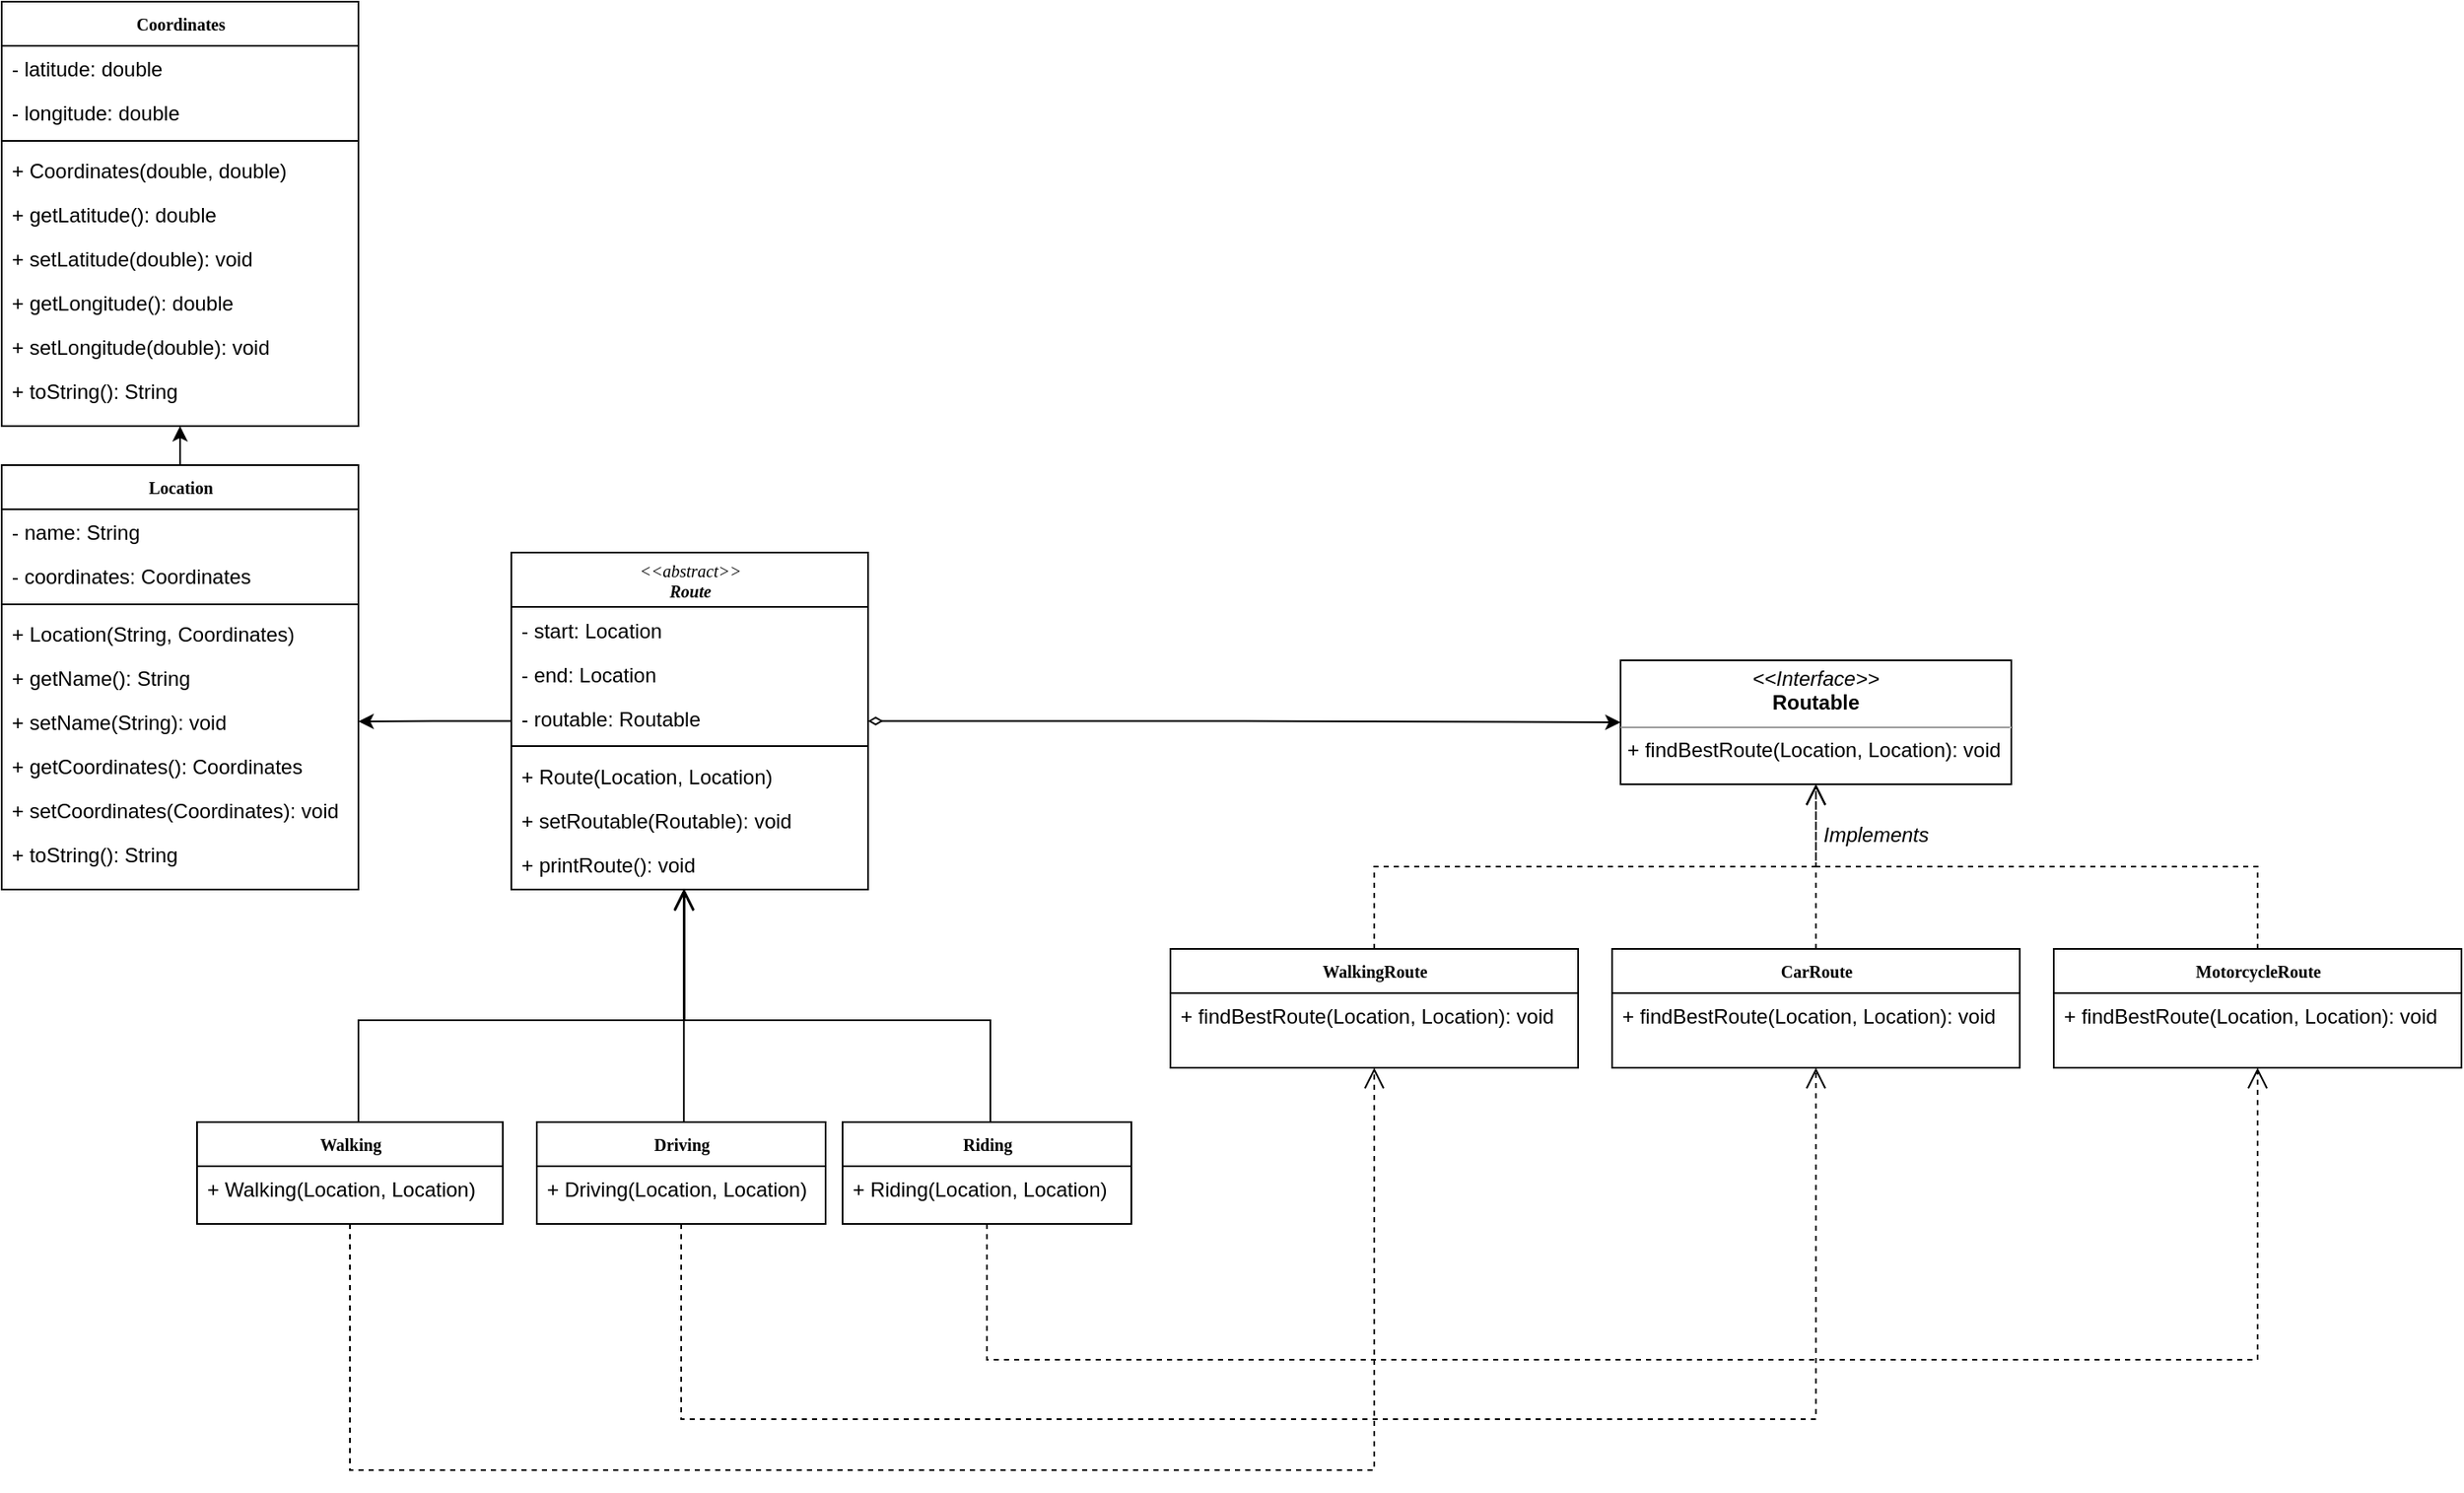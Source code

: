 <mxfile version="23.1.7" type="google">
  <diagram name="Page-1" id="c4acf3e9-155e-7222-9cf6-157b1a14988f">
    <mxGraphModel grid="1" page="1" gridSize="10" guides="1" tooltips="1" connect="1" arrows="1" fold="1" pageScale="1" pageWidth="850" pageHeight="1100" background="none" math="0" shadow="0">
      <root>
        <mxCell id="0" />
        <mxCell id="1" parent="0" />
        <mxCell id="17acba5748e5396b-20" value="&lt;b&gt;WalkingRoute&lt;/b&gt;" style="swimlane;html=1;fontStyle=0;childLayout=stackLayout;horizontal=1;startSize=26;fillColor=none;horizontalStack=0;resizeParent=1;resizeLast=0;collapsible=1;marginBottom=0;swimlaneFillColor=#ffffff;rounded=0;shadow=0;comic=0;labelBackgroundColor=none;strokeWidth=1;fontFamily=Verdana;fontSize=10;align=center;" vertex="1" parent="1">
          <mxGeometry x="838" y="628" width="240" height="70" as="geometry" />
        </mxCell>
        <mxCell id="17acba5748e5396b-21" value="+ findBestRoute(Location, Location): void" style="text;html=1;strokeColor=none;fillColor=none;align=left;verticalAlign=top;spacingLeft=4;spacingRight=4;whiteSpace=wrap;overflow=hidden;rotatable=0;points=[[0,0.5],[1,0.5]];portConstraint=eastwest;" vertex="1" parent="17acba5748e5396b-20">
          <mxGeometry y="26" width="240" height="26" as="geometry" />
        </mxCell>
        <mxCell id="5d2195bd80daf111-21" style="edgeStyle=orthogonalEdgeStyle;rounded=0;html=1;labelBackgroundColor=none;startFill=0;endArrow=open;endFill=0;endSize=10;fontFamily=Verdana;fontSize=10;dashed=1;exitX=0.5;exitY=0;exitDx=0;exitDy=0;entryX=0.5;entryY=1;entryDx=0;entryDy=0;" edge="1" parent="1" source="17acba5748e5396b-20" target="5d2195bd80daf111-18">
          <mxGeometry relative="1" as="geometry">
            <mxPoint x="1118" y="511" as="sourcePoint" />
            <mxPoint x="798" y="498" as="targetPoint" />
          </mxGeometry>
        </mxCell>
        <mxCell id="5d2195bd80daf111-18" value="&lt;p style=&quot;margin:0px;margin-top:4px;text-align:center;&quot;&gt;&lt;i&gt;&amp;lt;&amp;lt;Interface&amp;gt;&amp;gt;&lt;/i&gt;&lt;br&gt;&lt;b&gt;Routable&lt;/b&gt;&lt;/p&gt;&lt;hr size=&quot;1&quot;&gt;&lt;p style=&quot;margin:0px;margin-left:4px;&quot;&gt;&lt;/p&gt;&lt;p style=&quot;margin:0px;margin-left:4px;&quot;&gt;+ findBestRoute(Location, Location): void&lt;br&gt;&lt;/p&gt;" style="verticalAlign=top;align=left;overflow=fill;fontSize=12;fontFamily=Helvetica;html=1;rounded=0;shadow=0;comic=0;labelBackgroundColor=none;strokeWidth=1" vertex="1" parent="1">
          <mxGeometry x="1103" y="458" width="230" height="73" as="geometry" />
        </mxCell>
        <mxCell id="5d2195bd80daf111-27" style="edgeStyle=orthogonalEdgeStyle;rounded=0;html=1;exitX=0.5;exitY=1;dashed=1;labelBackgroundColor=none;startFill=0;endArrow=open;endFill=0;endSize=10;fontFamily=Verdana;fontSize=10;exitDx=0;exitDy=0;entryX=0.5;entryY=1;entryDx=0;entryDy=0;" edge="1" parent="1" source="OvGkSJPxNRnbGfp4t1jK-77" target="OvGkSJPxNRnbGfp4t1jK-16">
          <mxGeometry relative="1" as="geometry">
            <Array as="points">
              <mxPoint x="730" y="870" />
              <mxPoint x="1478" y="870" />
            </Array>
            <mxPoint x="1040" y="820" as="sourcePoint" />
            <mxPoint x="1170.0" y="885.0" as="targetPoint" />
          </mxGeometry>
        </mxCell>
        <mxCell id="OvGkSJPxNRnbGfp4t1jK-14" value="&lt;b&gt;CarRoute&lt;/b&gt;" style="swimlane;html=1;fontStyle=0;childLayout=stackLayout;horizontal=1;startSize=26;fillColor=none;horizontalStack=0;resizeParent=1;resizeLast=0;collapsible=1;marginBottom=0;swimlaneFillColor=#ffffff;rounded=0;shadow=0;comic=0;labelBackgroundColor=none;strokeWidth=1;fontFamily=Verdana;fontSize=10;align=center;" vertex="1" parent="1">
          <mxGeometry x="1098" y="628" width="240" height="70" as="geometry" />
        </mxCell>
        <mxCell id="OvGkSJPxNRnbGfp4t1jK-15" value="+ findBestRoute(Location, Location): void" style="text;html=1;strokeColor=none;fillColor=none;align=left;verticalAlign=top;spacingLeft=4;spacingRight=4;whiteSpace=wrap;overflow=hidden;rotatable=0;points=[[0,0.5],[1,0.5]];portConstraint=eastwest;" vertex="1" parent="OvGkSJPxNRnbGfp4t1jK-14">
          <mxGeometry y="26" width="240" height="26" as="geometry" />
        </mxCell>
        <mxCell id="OvGkSJPxNRnbGfp4t1jK-16" value="&lt;b&gt;MotorcycleRoute&lt;/b&gt;" style="swimlane;html=1;fontStyle=0;childLayout=stackLayout;horizontal=1;startSize=26;fillColor=none;horizontalStack=0;resizeParent=1;resizeLast=0;collapsible=1;marginBottom=0;swimlaneFillColor=#ffffff;rounded=0;shadow=0;comic=0;labelBackgroundColor=none;strokeWidth=1;fontFamily=Verdana;fontSize=10;align=center;" vertex="1" parent="1">
          <mxGeometry x="1358" y="628" width="240" height="70" as="geometry" />
        </mxCell>
        <mxCell id="OvGkSJPxNRnbGfp4t1jK-17" value="+ findBestRoute(Location, Location): void" style="text;html=1;strokeColor=none;fillColor=none;align=left;verticalAlign=top;spacingLeft=4;spacingRight=4;whiteSpace=wrap;overflow=hidden;rotatable=0;points=[[0,0.5],[1,0.5]];portConstraint=eastwest;" vertex="1" parent="OvGkSJPxNRnbGfp4t1jK-16">
          <mxGeometry y="26" width="240" height="26" as="geometry" />
        </mxCell>
        <mxCell id="OvGkSJPxNRnbGfp4t1jK-19" style="edgeStyle=orthogonalEdgeStyle;rounded=0;html=1;labelBackgroundColor=none;startFill=0;endArrow=open;endFill=0;endSize=10;fontFamily=Verdana;fontSize=10;dashed=1;exitX=0.5;exitY=0;exitDx=0;exitDy=0;entryX=0.5;entryY=1;entryDx=0;entryDy=0;" edge="1" parent="1" source="OvGkSJPxNRnbGfp4t1jK-14" target="5d2195bd80daf111-18">
          <mxGeometry relative="1" as="geometry">
            <mxPoint x="1008" y="446" as="sourcePoint" />
            <mxPoint x="1008" y="543" as="targetPoint" />
          </mxGeometry>
        </mxCell>
        <mxCell id="OvGkSJPxNRnbGfp4t1jK-20" style="edgeStyle=orthogonalEdgeStyle;rounded=0;html=1;labelBackgroundColor=none;startFill=0;endArrow=open;endFill=0;endSize=10;fontFamily=Verdana;fontSize=10;dashed=1;exitX=0.5;exitY=0;exitDx=0;exitDy=0;entryX=0.5;entryY=1;entryDx=0;entryDy=0;" edge="1" parent="1" source="OvGkSJPxNRnbGfp4t1jK-16" target="5d2195bd80daf111-18">
          <mxGeometry relative="1" as="geometry">
            <mxPoint x="1418" y="468" as="sourcePoint" />
            <mxPoint x="1678" y="565" as="targetPoint" />
          </mxGeometry>
        </mxCell>
        <mxCell id="OvGkSJPxNRnbGfp4t1jK-22" value="&lt;i&gt;Implements&lt;/i&gt;" style="text;html=1;align=center;verticalAlign=middle;resizable=0;points=[];autosize=1;strokeColor=none;fillColor=none;" vertex="1" parent="1">
          <mxGeometry x="1208" y="546" width="90" height="30" as="geometry" />
        </mxCell>
        <mxCell id="OvGkSJPxNRnbGfp4t1jK-24" value="&lt;b&gt;Coordinates&lt;/b&gt;" style="swimlane;html=1;fontStyle=0;childLayout=stackLayout;horizontal=1;startSize=26;fillColor=none;horizontalStack=0;resizeParent=1;resizeLast=0;collapsible=1;marginBottom=0;swimlaneFillColor=#ffffff;rounded=0;shadow=0;comic=0;labelBackgroundColor=none;strokeWidth=1;fontFamily=Verdana;fontSize=10;align=center;" vertex="1" parent="1">
          <mxGeometry x="150" y="70" width="210" height="250" as="geometry">
            <mxRectangle x="80" y="100" width="110" height="30" as="alternateBounds" />
          </mxGeometry>
        </mxCell>
        <mxCell id="OvGkSJPxNRnbGfp4t1jK-25" value="- latitude: double" style="text;html=1;strokeColor=none;fillColor=none;align=left;verticalAlign=top;spacingLeft=4;spacingRight=4;whiteSpace=wrap;overflow=hidden;rotatable=0;points=[[0,0.5],[1,0.5]];portConstraint=eastwest;" vertex="1" parent="OvGkSJPxNRnbGfp4t1jK-24">
          <mxGeometry y="26" width="210" height="26" as="geometry" />
        </mxCell>
        <mxCell id="OvGkSJPxNRnbGfp4t1jK-26" value="- longitude: double" style="text;html=1;strokeColor=none;fillColor=none;align=left;verticalAlign=top;spacingLeft=4;spacingRight=4;whiteSpace=wrap;overflow=hidden;rotatable=0;points=[[0,0.5],[1,0.5]];portConstraint=eastwest;" vertex="1" parent="OvGkSJPxNRnbGfp4t1jK-24">
          <mxGeometry y="52" width="210" height="26" as="geometry" />
        </mxCell>
        <mxCell id="OvGkSJPxNRnbGfp4t1jK-30" value="" style="line;strokeWidth=1;fillColor=none;align=left;verticalAlign=middle;spacingTop=-1;spacingLeft=3;spacingRight=3;rotatable=0;labelPosition=right;points=[];portConstraint=eastwest;strokeColor=inherit;" vertex="1" parent="OvGkSJPxNRnbGfp4t1jK-24">
          <mxGeometry y="78" width="210" height="8" as="geometry" />
        </mxCell>
        <mxCell id="OvGkSJPxNRnbGfp4t1jK-29" value="+ Coordinates(double, double)" style="text;html=1;strokeColor=none;fillColor=none;align=left;verticalAlign=top;spacingLeft=4;spacingRight=4;whiteSpace=wrap;overflow=hidden;rotatable=0;points=[[0,0.5],[1,0.5]];portConstraint=eastwest;" vertex="1" parent="OvGkSJPxNRnbGfp4t1jK-24">
          <mxGeometry y="86" width="210" height="26" as="geometry" />
        </mxCell>
        <mxCell id="OvGkSJPxNRnbGfp4t1jK-31" value="+ getLatitude(): double" style="text;html=1;strokeColor=none;fillColor=none;align=left;verticalAlign=top;spacingLeft=4;spacingRight=4;whiteSpace=wrap;overflow=hidden;rotatable=0;points=[[0,0.5],[1,0.5]];portConstraint=eastwest;" vertex="1" parent="OvGkSJPxNRnbGfp4t1jK-24">
          <mxGeometry y="112" width="210" height="26" as="geometry" />
        </mxCell>
        <mxCell id="OvGkSJPxNRnbGfp4t1jK-32" value="+ setLatitude(double): void" style="text;html=1;strokeColor=none;fillColor=none;align=left;verticalAlign=top;spacingLeft=4;spacingRight=4;whiteSpace=wrap;overflow=hidden;rotatable=0;points=[[0,0.5],[1,0.5]];portConstraint=eastwest;" vertex="1" parent="OvGkSJPxNRnbGfp4t1jK-24">
          <mxGeometry y="138" width="210" height="26" as="geometry" />
        </mxCell>
        <mxCell id="OvGkSJPxNRnbGfp4t1jK-33" value="+ getLongitude(): double" style="text;html=1;strokeColor=none;fillColor=none;align=left;verticalAlign=top;spacingLeft=4;spacingRight=4;whiteSpace=wrap;overflow=hidden;rotatable=0;points=[[0,0.5],[1,0.5]];portConstraint=eastwest;" vertex="1" parent="OvGkSJPxNRnbGfp4t1jK-24">
          <mxGeometry y="164" width="210" height="26" as="geometry" />
        </mxCell>
        <mxCell id="OvGkSJPxNRnbGfp4t1jK-34" value="+ setLongitude(double): void" style="text;html=1;strokeColor=none;fillColor=none;align=left;verticalAlign=top;spacingLeft=4;spacingRight=4;whiteSpace=wrap;overflow=hidden;rotatable=0;points=[[0,0.5],[1,0.5]];portConstraint=eastwest;" vertex="1" parent="OvGkSJPxNRnbGfp4t1jK-24">
          <mxGeometry y="190" width="210" height="26" as="geometry" />
        </mxCell>
        <mxCell id="OvGkSJPxNRnbGfp4t1jK-35" value="+ toString(): String" style="text;html=1;strokeColor=none;fillColor=none;align=left;verticalAlign=top;spacingLeft=4;spacingRight=4;whiteSpace=wrap;overflow=hidden;rotatable=0;points=[[0,0.5],[1,0.5]];portConstraint=eastwest;" vertex="1" parent="OvGkSJPxNRnbGfp4t1jK-24">
          <mxGeometry y="216" width="210" height="26" as="geometry" />
        </mxCell>
        <mxCell id="OvGkSJPxNRnbGfp4t1jK-57" style="edgeStyle=orthogonalEdgeStyle;rounded=0;orthogonalLoop=1;jettySize=auto;html=1;entryX=0;entryY=0.5;entryDx=0;entryDy=0;startArrow=diamondThin;startFill=0;" edge="1" parent="1" source="OvGkSJPxNRnbGfp4t1jK-37" target="5d2195bd80daf111-18">
          <mxGeometry relative="1" as="geometry" />
        </mxCell>
        <mxCell id="OvGkSJPxNRnbGfp4t1jK-62" style="edgeStyle=orthogonalEdgeStyle;rounded=0;orthogonalLoop=1;jettySize=auto;html=1;entryX=1;entryY=0.5;entryDx=0;entryDy=0;" edge="1" parent="1" source="OvGkSJPxNRnbGfp4t1jK-37" target="OvGkSJPxNRnbGfp4t1jK-53">
          <mxGeometry relative="1" as="geometry" />
        </mxCell>
        <mxCell id="OvGkSJPxNRnbGfp4t1jK-37" value="&lt;i&gt;&amp;lt;&amp;lt;abstract&amp;gt;&amp;gt;&lt;br&gt;&lt;b&gt;Route&lt;/b&gt;&lt;br&gt;&lt;/i&gt;" style="swimlane;html=1;fontStyle=0;childLayout=stackLayout;horizontal=1;startSize=32;fillColor=none;horizontalStack=0;resizeParent=1;resizeLast=0;collapsible=1;marginBottom=0;swimlaneFillColor=#ffffff;rounded=0;shadow=0;comic=0;labelBackgroundColor=none;strokeWidth=1;fontFamily=Verdana;fontSize=10;align=center;" vertex="1" parent="1">
          <mxGeometry x="450" y="394.5" width="210" height="198.5" as="geometry">
            <mxRectangle x="80" y="100" width="110" height="30" as="alternateBounds" />
          </mxGeometry>
        </mxCell>
        <mxCell id="OvGkSJPxNRnbGfp4t1jK-38" value="- start: Location" style="text;html=1;strokeColor=none;fillColor=none;align=left;verticalAlign=top;spacingLeft=4;spacingRight=4;whiteSpace=wrap;overflow=hidden;rotatable=0;points=[[0,0.5],[1,0.5]];portConstraint=eastwest;" vertex="1" parent="OvGkSJPxNRnbGfp4t1jK-37">
          <mxGeometry y="32" width="210" height="26" as="geometry" />
        </mxCell>
        <mxCell id="OvGkSJPxNRnbGfp4t1jK-39" value="- end: Location" style="text;html=1;strokeColor=none;fillColor=none;align=left;verticalAlign=top;spacingLeft=4;spacingRight=4;whiteSpace=wrap;overflow=hidden;rotatable=0;points=[[0,0.5],[1,0.5]];portConstraint=eastwest;" vertex="1" parent="OvGkSJPxNRnbGfp4t1jK-37">
          <mxGeometry y="58" width="210" height="26" as="geometry" />
        </mxCell>
        <mxCell id="OvGkSJPxNRnbGfp4t1jK-41" value="- routable: Routable" style="text;html=1;strokeColor=none;fillColor=none;align=left;verticalAlign=top;spacingLeft=4;spacingRight=4;whiteSpace=wrap;overflow=hidden;rotatable=0;points=[[0,0.5],[1,0.5]];portConstraint=eastwest;" vertex="1" parent="OvGkSJPxNRnbGfp4t1jK-37">
          <mxGeometry y="84" width="210" height="26" as="geometry" />
        </mxCell>
        <mxCell id="OvGkSJPxNRnbGfp4t1jK-40" value="" style="line;strokeWidth=1;fillColor=none;align=left;verticalAlign=middle;spacingTop=-1;spacingLeft=3;spacingRight=3;rotatable=0;labelPosition=right;points=[];portConstraint=eastwest;strokeColor=inherit;" vertex="1" parent="OvGkSJPxNRnbGfp4t1jK-37">
          <mxGeometry y="110" width="210" height="8" as="geometry" />
        </mxCell>
        <mxCell id="OvGkSJPxNRnbGfp4t1jK-42" value="+ Route(Location, Location)" style="text;html=1;strokeColor=none;fillColor=none;align=left;verticalAlign=top;spacingLeft=4;spacingRight=4;whiteSpace=wrap;overflow=hidden;rotatable=0;points=[[0,0.5],[1,0.5]];portConstraint=eastwest;" vertex="1" parent="OvGkSJPxNRnbGfp4t1jK-37">
          <mxGeometry y="118" width="210" height="26" as="geometry" />
        </mxCell>
        <mxCell id="OvGkSJPxNRnbGfp4t1jK-43" value="+ setRoutable(Routable): void" style="text;html=1;strokeColor=none;fillColor=none;align=left;verticalAlign=top;spacingLeft=4;spacingRight=4;whiteSpace=wrap;overflow=hidden;rotatable=0;points=[[0,0.5],[1,0.5]];portConstraint=eastwest;" vertex="1" parent="OvGkSJPxNRnbGfp4t1jK-37">
          <mxGeometry y="144" width="210" height="26" as="geometry" />
        </mxCell>
        <mxCell id="OvGkSJPxNRnbGfp4t1jK-44" value="+ printRoute(): void" style="text;html=1;strokeColor=none;fillColor=none;align=left;verticalAlign=top;spacingLeft=4;spacingRight=4;whiteSpace=wrap;overflow=hidden;rotatable=0;points=[[0,0.5],[1,0.5]];portConstraint=eastwest;" vertex="1" parent="OvGkSJPxNRnbGfp4t1jK-37">
          <mxGeometry y="170" width="210" height="26" as="geometry" />
        </mxCell>
        <mxCell id="OvGkSJPxNRnbGfp4t1jK-60" style="edgeStyle=orthogonalEdgeStyle;rounded=0;orthogonalLoop=1;jettySize=auto;html=1;exitX=0.5;exitY=0;exitDx=0;exitDy=0;entryX=0.5;entryY=1;entryDx=0;entryDy=0;" edge="1" parent="1" source="OvGkSJPxNRnbGfp4t1jK-47" target="OvGkSJPxNRnbGfp4t1jK-24">
          <mxGeometry relative="1" as="geometry" />
        </mxCell>
        <mxCell id="OvGkSJPxNRnbGfp4t1jK-47" value="&lt;b&gt;Location&lt;/b&gt;" style="swimlane;html=1;fontStyle=0;childLayout=stackLayout;horizontal=1;startSize=26;fillColor=none;horizontalStack=0;resizeParent=1;resizeLast=0;collapsible=1;marginBottom=0;swimlaneFillColor=#ffffff;rounded=0;shadow=0;comic=0;labelBackgroundColor=none;strokeWidth=1;fontFamily=Verdana;fontSize=10;align=center;" vertex="1" parent="1">
          <mxGeometry x="150" y="343" width="210" height="250" as="geometry">
            <mxRectangle x="80" y="100" width="110" height="30" as="alternateBounds" />
          </mxGeometry>
        </mxCell>
        <mxCell id="OvGkSJPxNRnbGfp4t1jK-48" value="- name: String" style="text;html=1;strokeColor=none;fillColor=none;align=left;verticalAlign=top;spacingLeft=4;spacingRight=4;whiteSpace=wrap;overflow=hidden;rotatable=0;points=[[0,0.5],[1,0.5]];portConstraint=eastwest;" vertex="1" parent="OvGkSJPxNRnbGfp4t1jK-47">
          <mxGeometry y="26" width="210" height="26" as="geometry" />
        </mxCell>
        <mxCell id="OvGkSJPxNRnbGfp4t1jK-49" value="- coordinates: Coordinates" style="text;html=1;strokeColor=none;fillColor=none;align=left;verticalAlign=top;spacingLeft=4;spacingRight=4;whiteSpace=wrap;overflow=hidden;rotatable=0;points=[[0,0.5],[1,0.5]];portConstraint=eastwest;" vertex="1" parent="OvGkSJPxNRnbGfp4t1jK-47">
          <mxGeometry y="52" width="210" height="26" as="geometry" />
        </mxCell>
        <mxCell id="OvGkSJPxNRnbGfp4t1jK-50" value="" style="line;strokeWidth=1;fillColor=none;align=left;verticalAlign=middle;spacingTop=-1;spacingLeft=3;spacingRight=3;rotatable=0;labelPosition=right;points=[];portConstraint=eastwest;strokeColor=inherit;" vertex="1" parent="OvGkSJPxNRnbGfp4t1jK-47">
          <mxGeometry y="78" width="210" height="8" as="geometry" />
        </mxCell>
        <mxCell id="OvGkSJPxNRnbGfp4t1jK-51" value="+ Location(String, Coordinates)" style="text;html=1;strokeColor=none;fillColor=none;align=left;verticalAlign=top;spacingLeft=4;spacingRight=4;whiteSpace=wrap;overflow=hidden;rotatable=0;points=[[0,0.5],[1,0.5]];portConstraint=eastwest;" vertex="1" parent="OvGkSJPxNRnbGfp4t1jK-47">
          <mxGeometry y="86" width="210" height="26" as="geometry" />
        </mxCell>
        <mxCell id="OvGkSJPxNRnbGfp4t1jK-52" value="+ getName(): String" style="text;html=1;strokeColor=none;fillColor=none;align=left;verticalAlign=top;spacingLeft=4;spacingRight=4;whiteSpace=wrap;overflow=hidden;rotatable=0;points=[[0,0.5],[1,0.5]];portConstraint=eastwest;" vertex="1" parent="OvGkSJPxNRnbGfp4t1jK-47">
          <mxGeometry y="112" width="210" height="26" as="geometry" />
        </mxCell>
        <mxCell id="OvGkSJPxNRnbGfp4t1jK-53" value="+ setName(String): void" style="text;html=1;strokeColor=none;fillColor=none;align=left;verticalAlign=top;spacingLeft=4;spacingRight=4;whiteSpace=wrap;overflow=hidden;rotatable=0;points=[[0,0.5],[1,0.5]];portConstraint=eastwest;" vertex="1" parent="OvGkSJPxNRnbGfp4t1jK-47">
          <mxGeometry y="138" width="210" height="26" as="geometry" />
        </mxCell>
        <mxCell id="OvGkSJPxNRnbGfp4t1jK-54" value="+ getCoordinates(): Coordinates" style="text;html=1;strokeColor=none;fillColor=none;align=left;verticalAlign=top;spacingLeft=4;spacingRight=4;whiteSpace=wrap;overflow=hidden;rotatable=0;points=[[0,0.5],[1,0.5]];portConstraint=eastwest;" vertex="1" parent="OvGkSJPxNRnbGfp4t1jK-47">
          <mxGeometry y="164" width="210" height="26" as="geometry" />
        </mxCell>
        <mxCell id="OvGkSJPxNRnbGfp4t1jK-55" value="+ setCoordinates(Coordinates): void" style="text;html=1;strokeColor=none;fillColor=none;align=left;verticalAlign=top;spacingLeft=4;spacingRight=4;whiteSpace=wrap;overflow=hidden;rotatable=0;points=[[0,0.5],[1,0.5]];portConstraint=eastwest;" vertex="1" parent="OvGkSJPxNRnbGfp4t1jK-47">
          <mxGeometry y="190" width="210" height="26" as="geometry" />
        </mxCell>
        <mxCell id="OvGkSJPxNRnbGfp4t1jK-56" value="+ toString(): String" style="text;html=1;strokeColor=none;fillColor=none;align=left;verticalAlign=top;spacingLeft=4;spacingRight=4;whiteSpace=wrap;overflow=hidden;rotatable=0;points=[[0,0.5],[1,0.5]];portConstraint=eastwest;" vertex="1" parent="OvGkSJPxNRnbGfp4t1jK-47">
          <mxGeometry y="216" width="210" height="26" as="geometry" />
        </mxCell>
        <mxCell id="OvGkSJPxNRnbGfp4t1jK-63" value="&lt;b&gt;Walking&lt;/b&gt;" style="swimlane;html=1;fontStyle=0;childLayout=stackLayout;horizontal=1;startSize=26;fillColor=none;horizontalStack=0;resizeParent=1;resizeLast=0;collapsible=1;marginBottom=0;swimlaneFillColor=#ffffff;rounded=0;shadow=0;comic=0;labelBackgroundColor=none;strokeWidth=1;fontFamily=Verdana;fontSize=10;align=center;" vertex="1" parent="1">
          <mxGeometry x="265" y="730" width="180" height="60" as="geometry">
            <mxRectangle x="80" y="100" width="110" height="30" as="alternateBounds" />
          </mxGeometry>
        </mxCell>
        <mxCell id="OvGkSJPxNRnbGfp4t1jK-67" value="+ Walking(Location, Location)" style="text;html=1;strokeColor=none;fillColor=none;align=left;verticalAlign=top;spacingLeft=4;spacingRight=4;whiteSpace=wrap;overflow=hidden;rotatable=0;points=[[0,0.5],[1,0.5]];portConstraint=eastwest;" vertex="1" parent="OvGkSJPxNRnbGfp4t1jK-63">
          <mxGeometry y="26" width="180" height="26" as="geometry" />
        </mxCell>
        <mxCell id="OvGkSJPxNRnbGfp4t1jK-73" style="edgeStyle=orthogonalEdgeStyle;rounded=0;html=1;exitX=0.5;exitY=1;dashed=1;labelBackgroundColor=none;startFill=0;endArrow=open;endFill=0;endSize=10;fontFamily=Verdana;fontSize=10;exitDx=0;exitDy=0;entryX=0.5;entryY=1;entryDx=0;entryDy=0;" edge="1" parent="1" source="OvGkSJPxNRnbGfp4t1jK-63" target="17acba5748e5396b-20">
          <mxGeometry relative="1" as="geometry">
            <Array as="points">
              <mxPoint x="355" y="935" />
              <mxPoint x="958" y="935" />
            </Array>
            <mxPoint x="550" y="870" as="sourcePoint" />
            <mxPoint x="680.0" y="935.0" as="targetPoint" />
          </mxGeometry>
        </mxCell>
        <mxCell id="OvGkSJPxNRnbGfp4t1jK-75" value="&lt;b&gt;Driving&lt;/b&gt;" style="swimlane;html=1;fontStyle=0;childLayout=stackLayout;horizontal=1;startSize=26;fillColor=none;horizontalStack=0;resizeParent=1;resizeLast=0;collapsible=1;marginBottom=0;swimlaneFillColor=#ffffff;rounded=0;shadow=0;comic=0;labelBackgroundColor=none;strokeWidth=1;fontFamily=Verdana;fontSize=10;align=center;" vertex="1" parent="1">
          <mxGeometry x="465" y="730" width="170" height="60" as="geometry">
            <mxRectangle x="80" y="100" width="110" height="30" as="alternateBounds" />
          </mxGeometry>
        </mxCell>
        <mxCell id="OvGkSJPxNRnbGfp4t1jK-76" value="+ Driving(Location, Location)" style="text;html=1;strokeColor=none;fillColor=none;align=left;verticalAlign=top;spacingLeft=4;spacingRight=4;whiteSpace=wrap;overflow=hidden;rotatable=0;points=[[0,0.5],[1,0.5]];portConstraint=eastwest;" vertex="1" parent="OvGkSJPxNRnbGfp4t1jK-75">
          <mxGeometry y="26" width="170" height="26" as="geometry" />
        </mxCell>
        <mxCell id="OvGkSJPxNRnbGfp4t1jK-77" value="&lt;b&gt;Riding&lt;/b&gt;" style="swimlane;html=1;fontStyle=0;childLayout=stackLayout;horizontal=1;startSize=26;fillColor=none;horizontalStack=0;resizeParent=1;resizeLast=0;collapsible=1;marginBottom=0;swimlaneFillColor=#ffffff;rounded=0;shadow=0;comic=0;labelBackgroundColor=none;strokeWidth=1;fontFamily=Verdana;fontSize=10;align=center;" vertex="1" parent="1">
          <mxGeometry x="645" y="730" width="170" height="60" as="geometry">
            <mxRectangle x="80" y="100" width="110" height="30" as="alternateBounds" />
          </mxGeometry>
        </mxCell>
        <mxCell id="OvGkSJPxNRnbGfp4t1jK-78" value="+ Riding(Location, Location)" style="text;html=1;strokeColor=none;fillColor=none;align=left;verticalAlign=top;spacingLeft=4;spacingRight=4;whiteSpace=wrap;overflow=hidden;rotatable=0;points=[[0,0.5],[1,0.5]];portConstraint=eastwest;" vertex="1" parent="OvGkSJPxNRnbGfp4t1jK-77">
          <mxGeometry y="26" width="170" height="26" as="geometry" />
        </mxCell>
        <mxCell id="OvGkSJPxNRnbGfp4t1jK-83" style="edgeStyle=orthogonalEdgeStyle;rounded=0;html=1;labelBackgroundColor=none;startFill=0;endArrow=open;endFill=0;endSize=10;fontFamily=Verdana;fontSize=10;entryX=0.488;entryY=1.204;entryDx=0;entryDy=0;entryPerimeter=0;" edge="1" parent="1">
          <mxGeometry relative="1" as="geometry">
            <Array as="points">
              <mxPoint x="360" y="670" />
              <mxPoint x="552" y="670" />
            </Array>
            <mxPoint x="360" y="730" as="sourcePoint" />
            <mxPoint x="551.48" y="592.804" as="targetPoint" />
          </mxGeometry>
        </mxCell>
        <mxCell id="OvGkSJPxNRnbGfp4t1jK-85" style="edgeStyle=orthogonalEdgeStyle;rounded=0;html=1;exitX=0.5;exitY=0;labelBackgroundColor=none;startFill=0;endArrow=open;endFill=0;endSize=10;fontFamily=Verdana;fontSize=10;exitDx=0;exitDy=0;entryX=0.484;entryY=1.112;entryDx=0;entryDy=0;entryPerimeter=0;" edge="1" parent="1" source="OvGkSJPxNRnbGfp4t1jK-75" target="OvGkSJPxNRnbGfp4t1jK-44">
          <mxGeometry relative="1" as="geometry">
            <Array as="points">
              <mxPoint x="552" y="730" />
            </Array>
            <mxPoint x="590" y="707" as="sourcePoint" />
            <mxPoint x="872" y="573" as="targetPoint" />
          </mxGeometry>
        </mxCell>
        <mxCell id="OvGkSJPxNRnbGfp4t1jK-86" style="edgeStyle=orthogonalEdgeStyle;rounded=0;html=1;exitX=0.5;exitY=0;labelBackgroundColor=none;startFill=0;endArrow=open;endFill=0;endSize=10;fontFamily=Verdana;fontSize=10;exitDx=0;exitDy=0;" edge="1" parent="1">
          <mxGeometry relative="1" as="geometry">
            <Array as="points">
              <mxPoint x="732" y="670" />
              <mxPoint x="552" y="670" />
            </Array>
            <mxPoint x="732" y="730" as="sourcePoint" />
            <mxPoint x="552" y="593" as="targetPoint" />
          </mxGeometry>
        </mxCell>
        <mxCell id="OvGkSJPxNRnbGfp4t1jK-87" style="edgeStyle=orthogonalEdgeStyle;rounded=0;html=1;exitX=0.5;exitY=1;dashed=1;labelBackgroundColor=none;startFill=0;endArrow=open;endFill=0;endSize=10;fontFamily=Verdana;fontSize=10;exitDx=0;exitDy=0;entryX=0.5;entryY=1;entryDx=0;entryDy=0;" edge="1" parent="1" source="OvGkSJPxNRnbGfp4t1jK-75" target="OvGkSJPxNRnbGfp4t1jK-14">
          <mxGeometry relative="1" as="geometry">
            <Array as="points">
              <mxPoint x="550" y="905" />
              <mxPoint x="1218" y="905" />
            </Array>
            <mxPoint x="630" y="840" as="sourcePoint" />
            <mxPoint x="760.0" y="905.0" as="targetPoint" />
          </mxGeometry>
        </mxCell>
      </root>
    </mxGraphModel>
  </diagram>
</mxfile>
